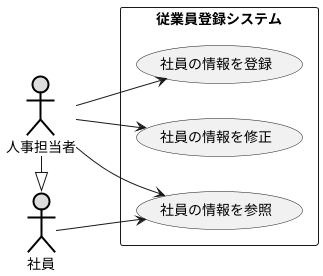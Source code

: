 @startuml 演習2-6
left to right direction
actor 人事担当者 #DDDDDD;line:black;line.bold;
actor 社員 #DDDDDD;line:black;line.bold;
rectangle 従業員登録システム {
usecase 社員の情報を登録
usecase 社員の情報を修正
usecase 社員の情報を参照
}
社員 --> 社員の情報を参照
人事担当者 --> 社員の情報を参照
人事担当者 --> 社員の情報を登録
人事担当者 --> 社員の情報を修正
人事担当者 -|> 社員
@enduml
